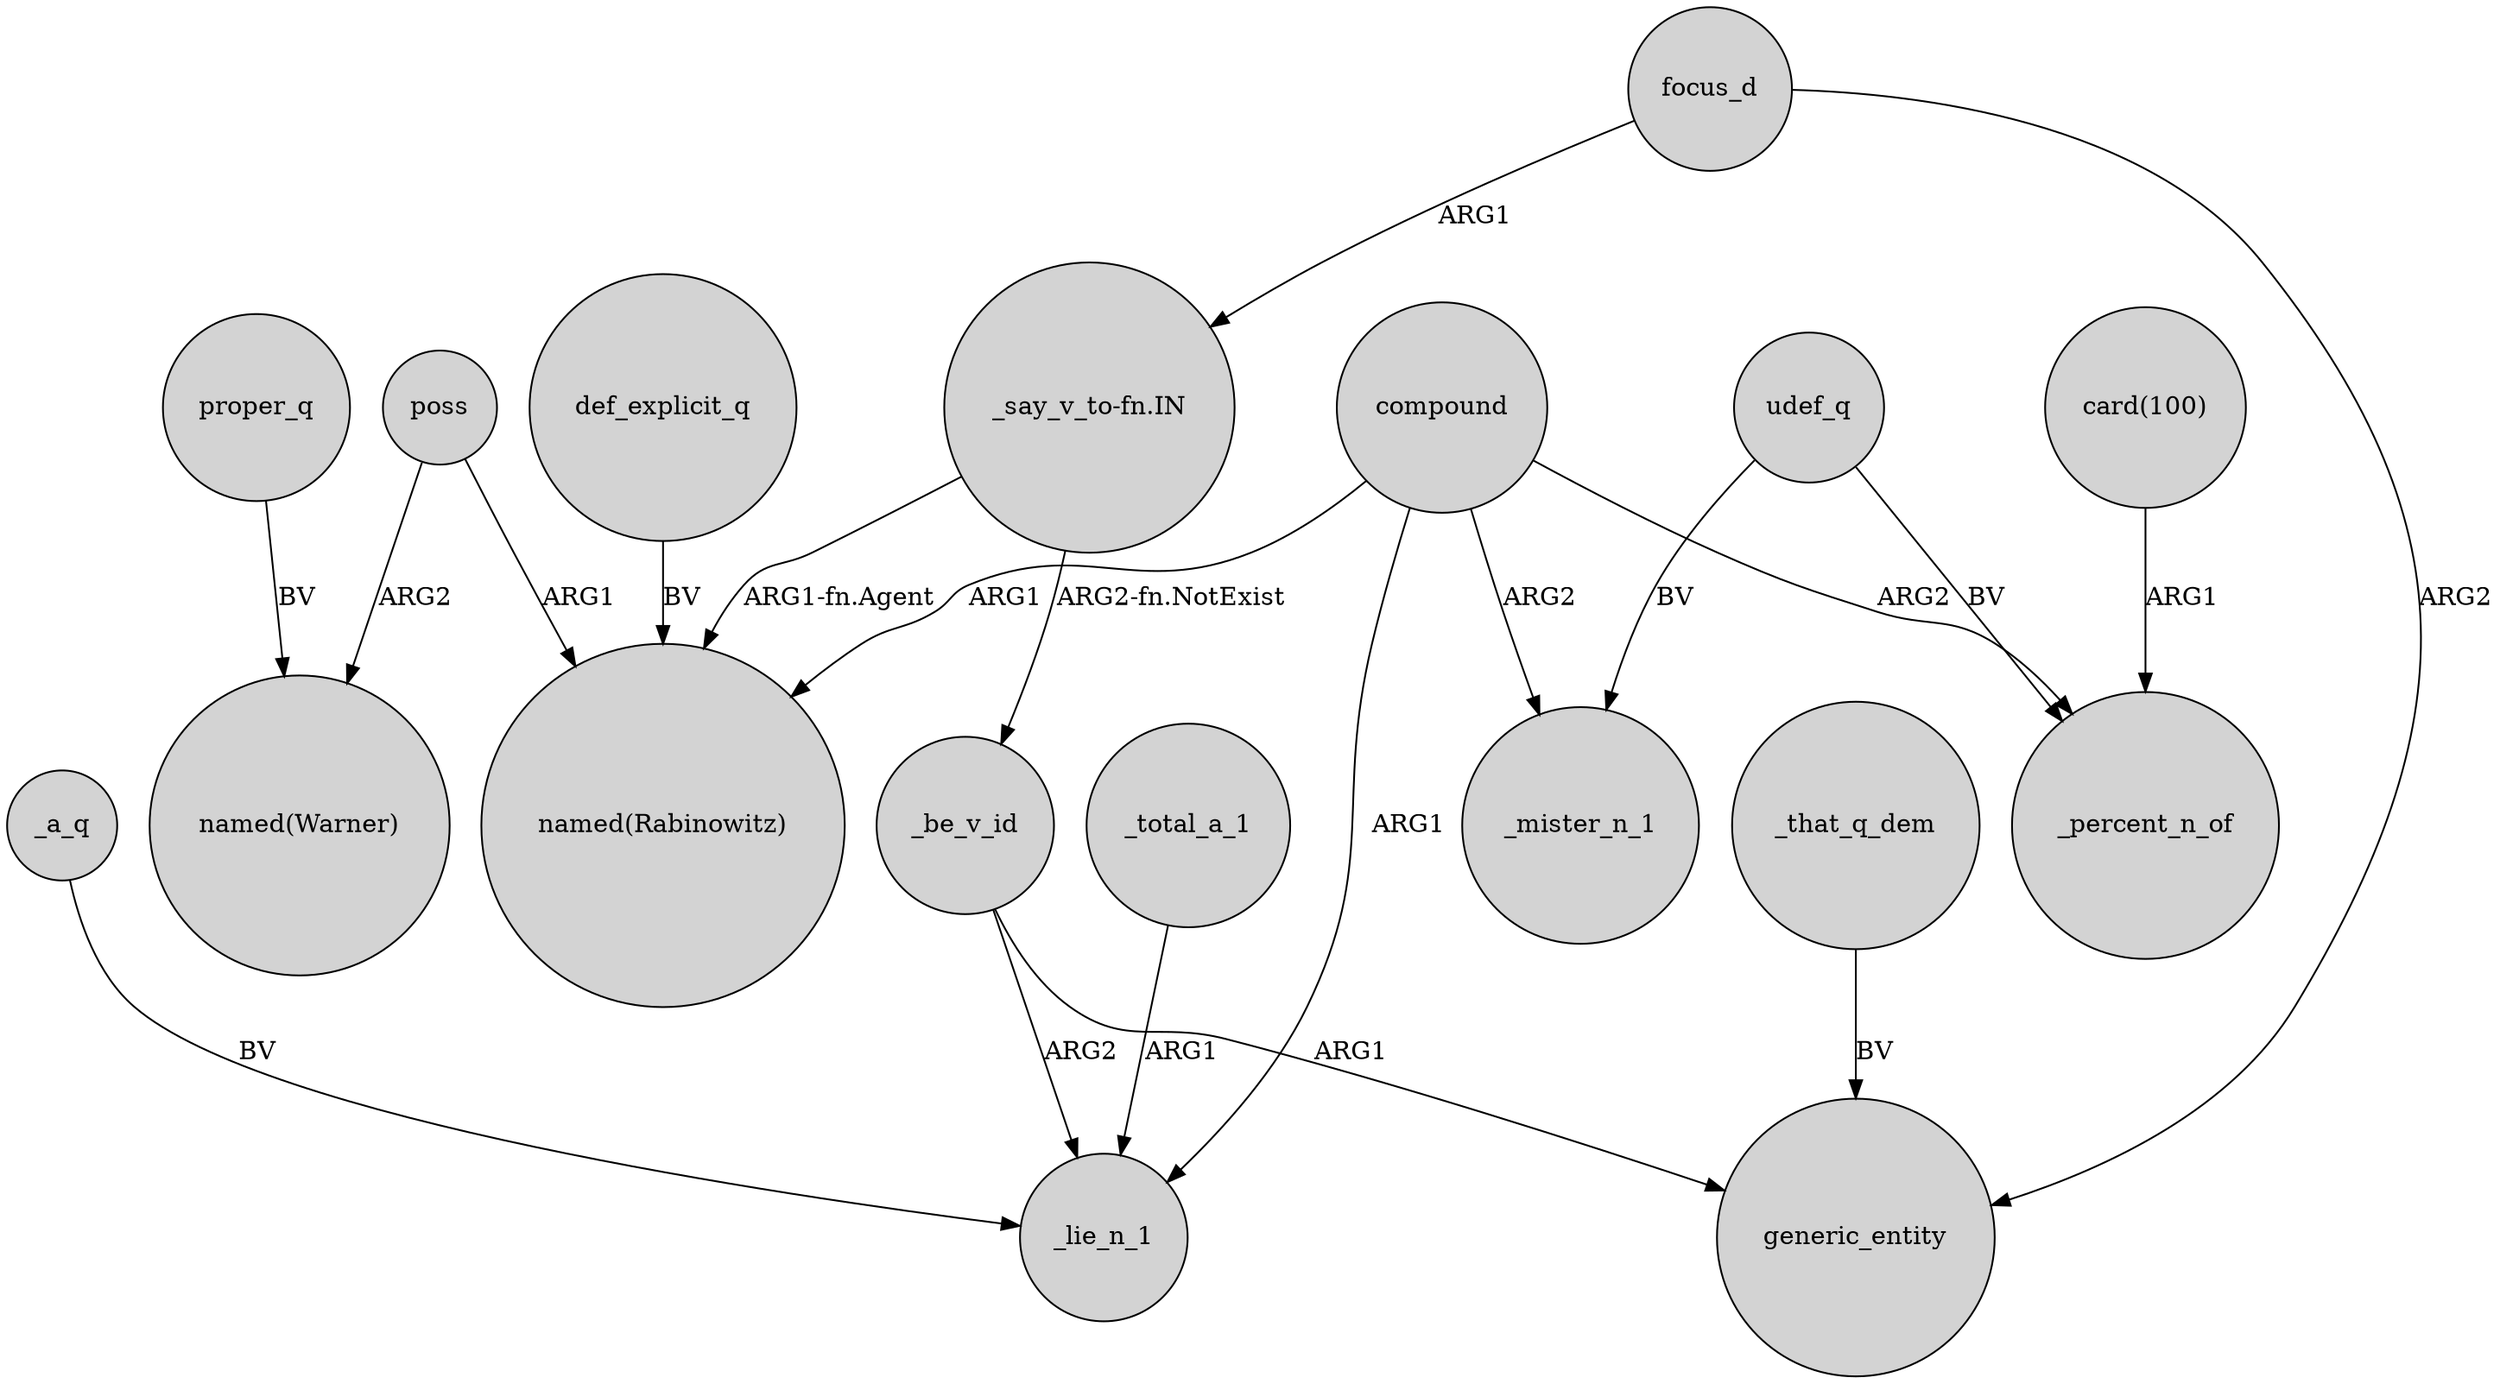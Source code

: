 digraph {
	node [shape=circle style=filled]
	compound -> _lie_n_1 [label=ARG1]
	_a_q -> _lie_n_1 [label=BV]
	"_say_v_to-fn.IN" -> "named(Rabinowitz)" [label="ARG1-fn.Agent"]
	poss -> "named(Rabinowitz)" [label=ARG1]
	_that_q_dem -> generic_entity [label=BV]
	compound -> _mister_n_1 [label=ARG2]
	focus_d -> generic_entity [label=ARG2]
	udef_q -> _mister_n_1 [label=BV]
	"_say_v_to-fn.IN" -> _be_v_id [label="ARG2-fn.NotExist"]
	_be_v_id -> generic_entity [label=ARG1]
	_total_a_1 -> _lie_n_1 [label=ARG1]
	compound -> _percent_n_of [label=ARG2]
	_be_v_id -> _lie_n_1 [label=ARG2]
	proper_q -> "named(Warner)" [label=BV]
	compound -> "named(Rabinowitz)" [label=ARG1]
	udef_q -> _percent_n_of [label=BV]
	"card(100)" -> _percent_n_of [label=ARG1]
	poss -> "named(Warner)" [label=ARG2]
	def_explicit_q -> "named(Rabinowitz)" [label=BV]
	focus_d -> "_say_v_to-fn.IN" [label=ARG1]
}
